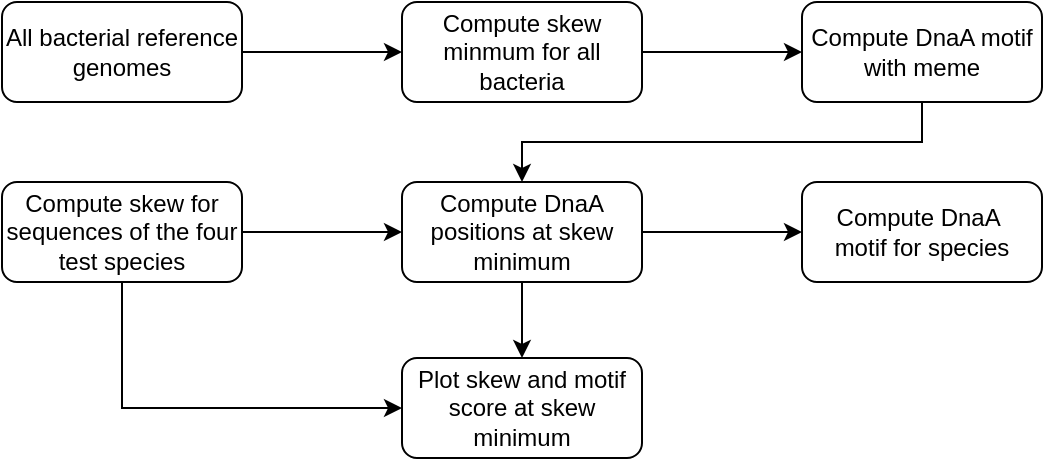 <mxfile version="12.4.9" type="google"><diagram id="C5RBs43oDa-KdzZeNtuy" name="Page-1"><mxGraphModel dx="782" dy="434" grid="1" gridSize="10" guides="1" tooltips="1" connect="1" arrows="1" fold="1" page="1" pageScale="1" pageWidth="827" pageHeight="1169" math="0" shadow="0"><root><mxCell id="WIyWlLk6GJQsqaUBKTNV-0"/><mxCell id="WIyWlLk6GJQsqaUBKTNV-1" parent="WIyWlLk6GJQsqaUBKTNV-0"/><mxCell id="bhpCCu6Ay2XERdnJHRSi-9" value="" style="edgeStyle=orthogonalEdgeStyle;rounded=0;orthogonalLoop=1;jettySize=auto;html=1;" parent="WIyWlLk6GJQsqaUBKTNV-1" source="WIyWlLk6GJQsqaUBKTNV-3" target="WIyWlLk6GJQsqaUBKTNV-7" edge="1"><mxGeometry relative="1" as="geometry"/></mxCell><mxCell id="WIyWlLk6GJQsqaUBKTNV-3" value="All bacterial reference genomes" style="rounded=1;whiteSpace=wrap;html=1;fontSize=12;glass=0;strokeWidth=1;shadow=0;" parent="WIyWlLk6GJQsqaUBKTNV-1" vertex="1"><mxGeometry x="153" y="130" width="120" height="50" as="geometry"/></mxCell><mxCell id="bhpCCu6Ay2XERdnJHRSi-1" value="" style="edgeStyle=orthogonalEdgeStyle;rounded=0;orthogonalLoop=1;jettySize=auto;html=1;" parent="WIyWlLk6GJQsqaUBKTNV-1" source="WIyWlLk6GJQsqaUBKTNV-7" target="bhpCCu6Ay2XERdnJHRSi-0" edge="1"><mxGeometry relative="1" as="geometry"/></mxCell><mxCell id="WIyWlLk6GJQsqaUBKTNV-7" value="Compute skew minmum for all bacteria" style="rounded=1;whiteSpace=wrap;html=1;fontSize=12;glass=0;strokeWidth=1;shadow=0;flipV=1;" parent="WIyWlLk6GJQsqaUBKTNV-1" vertex="1"><mxGeometry x="353" y="130" width="120" height="50" as="geometry"/></mxCell><mxCell id="bhpCCu6Ay2XERdnJHRSi-14" style="edgeStyle=orthogonalEdgeStyle;rounded=0;orthogonalLoop=1;jettySize=auto;html=1;exitX=0.5;exitY=1;exitDx=0;exitDy=0;entryX=0.5;entryY=0;entryDx=0;entryDy=0;" parent="WIyWlLk6GJQsqaUBKTNV-1" source="bhpCCu6Ay2XERdnJHRSi-0" target="bhpCCu6Ay2XERdnJHRSi-5" edge="1"><mxGeometry relative="1" as="geometry"/></mxCell><mxCell id="bhpCCu6Ay2XERdnJHRSi-0" value="Compute DnaA motif with meme" style="rounded=1;whiteSpace=wrap;html=1;fontSize=12;glass=0;strokeWidth=1;shadow=0;" parent="WIyWlLk6GJQsqaUBKTNV-1" vertex="1"><mxGeometry x="553" y="130" width="120" height="50" as="geometry"/></mxCell><mxCell id="bhpCCu6Ay2XERdnJHRSi-6" value="" style="edgeStyle=orthogonalEdgeStyle;rounded=0;orthogonalLoop=1;jettySize=auto;html=1;" parent="WIyWlLk6GJQsqaUBKTNV-1" source="bhpCCu6Ay2XERdnJHRSi-2" target="bhpCCu6Ay2XERdnJHRSi-5" edge="1"><mxGeometry relative="1" as="geometry"/></mxCell><mxCell id="OynZo8DxddTbssMUg-va-3" style="edgeStyle=orthogonalEdgeStyle;rounded=0;orthogonalLoop=1;jettySize=auto;html=1;exitX=0.5;exitY=1;exitDx=0;exitDy=0;entryX=0;entryY=0.5;entryDx=0;entryDy=0;" parent="WIyWlLk6GJQsqaUBKTNV-1" source="bhpCCu6Ay2XERdnJHRSi-2" target="bhpCCu6Ay2XERdnJHRSi-12" edge="1"><mxGeometry relative="1" as="geometry"/></mxCell><mxCell id="bhpCCu6Ay2XERdnJHRSi-2" value="Compute skew for sequences of the four test species" style="rounded=1;whiteSpace=wrap;html=1;fontSize=12;glass=0;strokeWidth=1;shadow=0;flipH=1;" parent="WIyWlLk6GJQsqaUBKTNV-1" vertex="1"><mxGeometry x="153" y="220" width="120" height="50" as="geometry"/></mxCell><mxCell id="bhpCCu6Ay2XERdnJHRSi-21" value="" style="edgeStyle=orthogonalEdgeStyle;rounded=0;orthogonalLoop=1;jettySize=auto;html=1;" parent="WIyWlLk6GJQsqaUBKTNV-1" source="bhpCCu6Ay2XERdnJHRSi-5" target="bhpCCu6Ay2XERdnJHRSi-20" edge="1"><mxGeometry relative="1" as="geometry"/></mxCell><mxCell id="OynZo8DxddTbssMUg-va-4" value="" style="edgeStyle=orthogonalEdgeStyle;rounded=0;orthogonalLoop=1;jettySize=auto;html=1;" parent="WIyWlLk6GJQsqaUBKTNV-1" source="bhpCCu6Ay2XERdnJHRSi-5" target="bhpCCu6Ay2XERdnJHRSi-12" edge="1"><mxGeometry relative="1" as="geometry"/></mxCell><mxCell id="bhpCCu6Ay2XERdnJHRSi-5" value="Compute DnaA positions at skew minimum" style="rounded=1;whiteSpace=wrap;html=1;fontSize=12;glass=0;strokeWidth=1;shadow=0;flipH=1;flipV=1;" parent="WIyWlLk6GJQsqaUBKTNV-1" vertex="1"><mxGeometry x="353" y="220" width="120" height="50" as="geometry"/></mxCell><mxCell id="bhpCCu6Ay2XERdnJHRSi-20" value="&lt;span style=&quot;white-space: normal&quot;&gt;Compute&amp;nbsp;&lt;/span&gt;DnaA&amp;nbsp;&lt;span style=&quot;white-space: normal&quot;&gt;&lt;br&gt;motif&amp;nbsp;&lt;/span&gt;for species" style="rounded=1;whiteSpace=wrap;html=1;fontSize=12;glass=0;strokeWidth=1;shadow=0;flipH=1;" parent="WIyWlLk6GJQsqaUBKTNV-1" vertex="1"><mxGeometry x="553" y="220" width="120" height="50" as="geometry"/></mxCell><mxCell id="bhpCCu6Ay2XERdnJHRSi-12" value="Plot skew and motif score at skew minimum" style="rounded=1;whiteSpace=wrap;html=1;fontSize=12;glass=0;strokeWidth=1;shadow=0;flipV=1;" parent="WIyWlLk6GJQsqaUBKTNV-1" vertex="1"><mxGeometry x="353" y="308" width="120" height="50" as="geometry"/></mxCell></root></mxGraphModel></diagram></mxfile>